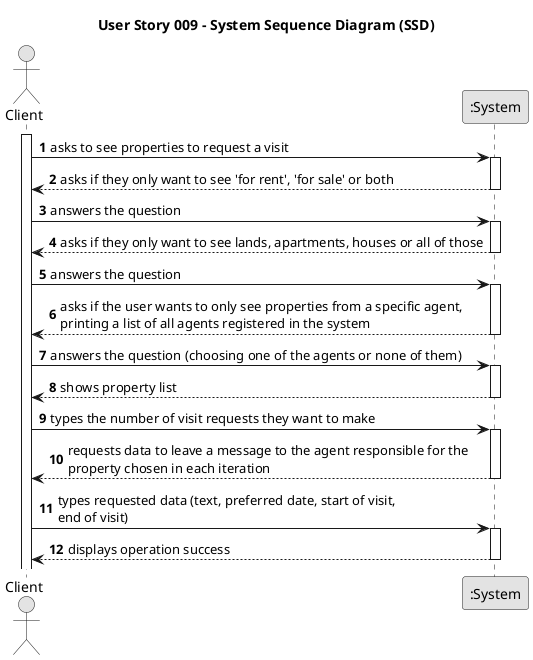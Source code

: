 @startuml
skinparam monochrome true
skinparam packageStyle rectangle
skinparam shadowing false

title User Story 009 - System Sequence Diagram (SSD)

autonumber

actor "Client" as Admin
participant ":System" as System

activate Admin

    Admin -> System : asks to see properties to request a visit

    activate System

    System --> Admin : asks if they only want to see 'for rent', 'for sale' or both
    deactivate System

    Admin -> System : answers the question
    activate System

    System --> Admin : asks if they only want to see lands, apartments, houses or all of those
    deactivate System

    Admin -> System : answers the question
    activate System

    System --> Admin : asks if the user wants to only see properties from a specific agent,\nprinting a list of all agents registered in the system
    deactivate System

    Admin -> System : answers the question (choosing one of the agents or none of them)
    activate System

    System --> Admin : shows property list
    deactivate System

    Admin -> System :types the number of visit requests they want to make
    activate System

    System --> Admin : requests data to leave a message to the agent responsible for the \nproperty chosen in each iteration
    deactivate System

    Admin -> System : types requested data (text, preferred date, start of visit,\nend of visit)
    activate System

    System --> Admin : displays operation success

deactivate System

@enduml